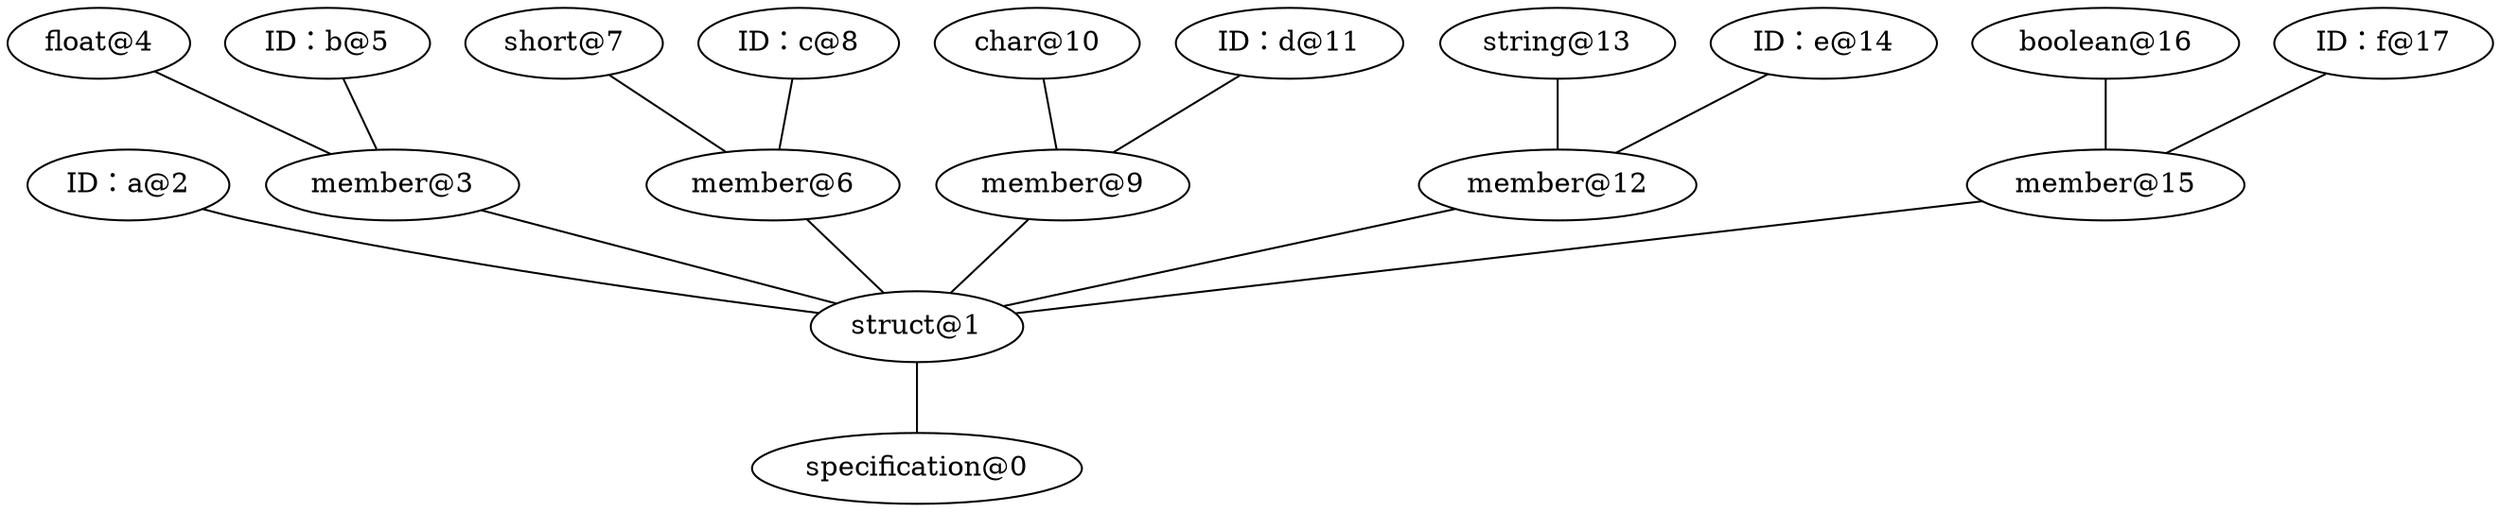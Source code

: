 graph{
    { rank=same; "specification@0"}
    { rank=same; "struct@1"}
    { rank=same; "ID：a@2"; "member@3"; "member@6"; "member@9"; "member@12"; "member@15"}
    { rank=same; "float@4"; "ID：b@5"; "short@7"; "ID：c@8"; "char@10"; "ID：d@11"; "string@13"; "ID：e@14"; "boolean@16"; "ID：f@17"}

    "struct@1" -- "specification@0"
    "ID：a@2" -- "struct@1"
    "member@3" -- "struct@1"
    "float@4" -- "member@3"
    "ID：b@5" -- "member@3"
    "member@6" -- "struct@1"
    "short@7" -- "member@6"
    "ID：c@8" -- "member@6"
    "member@9" -- "struct@1"
    "char@10" -- "member@9"
    "ID：d@11" -- "member@9"
    "member@12" -- "struct@1"
    "string@13" -- "member@12"
    "ID：e@14" -- "member@12"
    "member@15" -- "struct@1"
    "boolean@16" -- "member@15"
    "ID：f@17" -- "member@15"
}